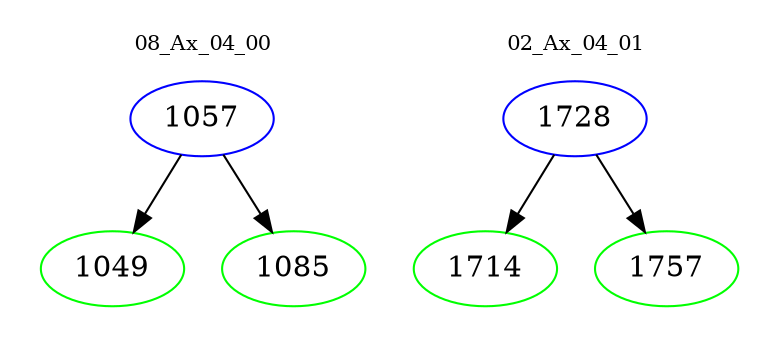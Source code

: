 digraph{
subgraph cluster_0 {
color = white
label = "08_Ax_04_00";
fontsize=10;
T0_1057 [label="1057", color="blue"]
T0_1057 -> T0_1049 [color="black"]
T0_1049 [label="1049", color="green"]
T0_1057 -> T0_1085 [color="black"]
T0_1085 [label="1085", color="green"]
}
subgraph cluster_1 {
color = white
label = "02_Ax_04_01";
fontsize=10;
T1_1728 [label="1728", color="blue"]
T1_1728 -> T1_1714 [color="black"]
T1_1714 [label="1714", color="green"]
T1_1728 -> T1_1757 [color="black"]
T1_1757 [label="1757", color="green"]
}
}
